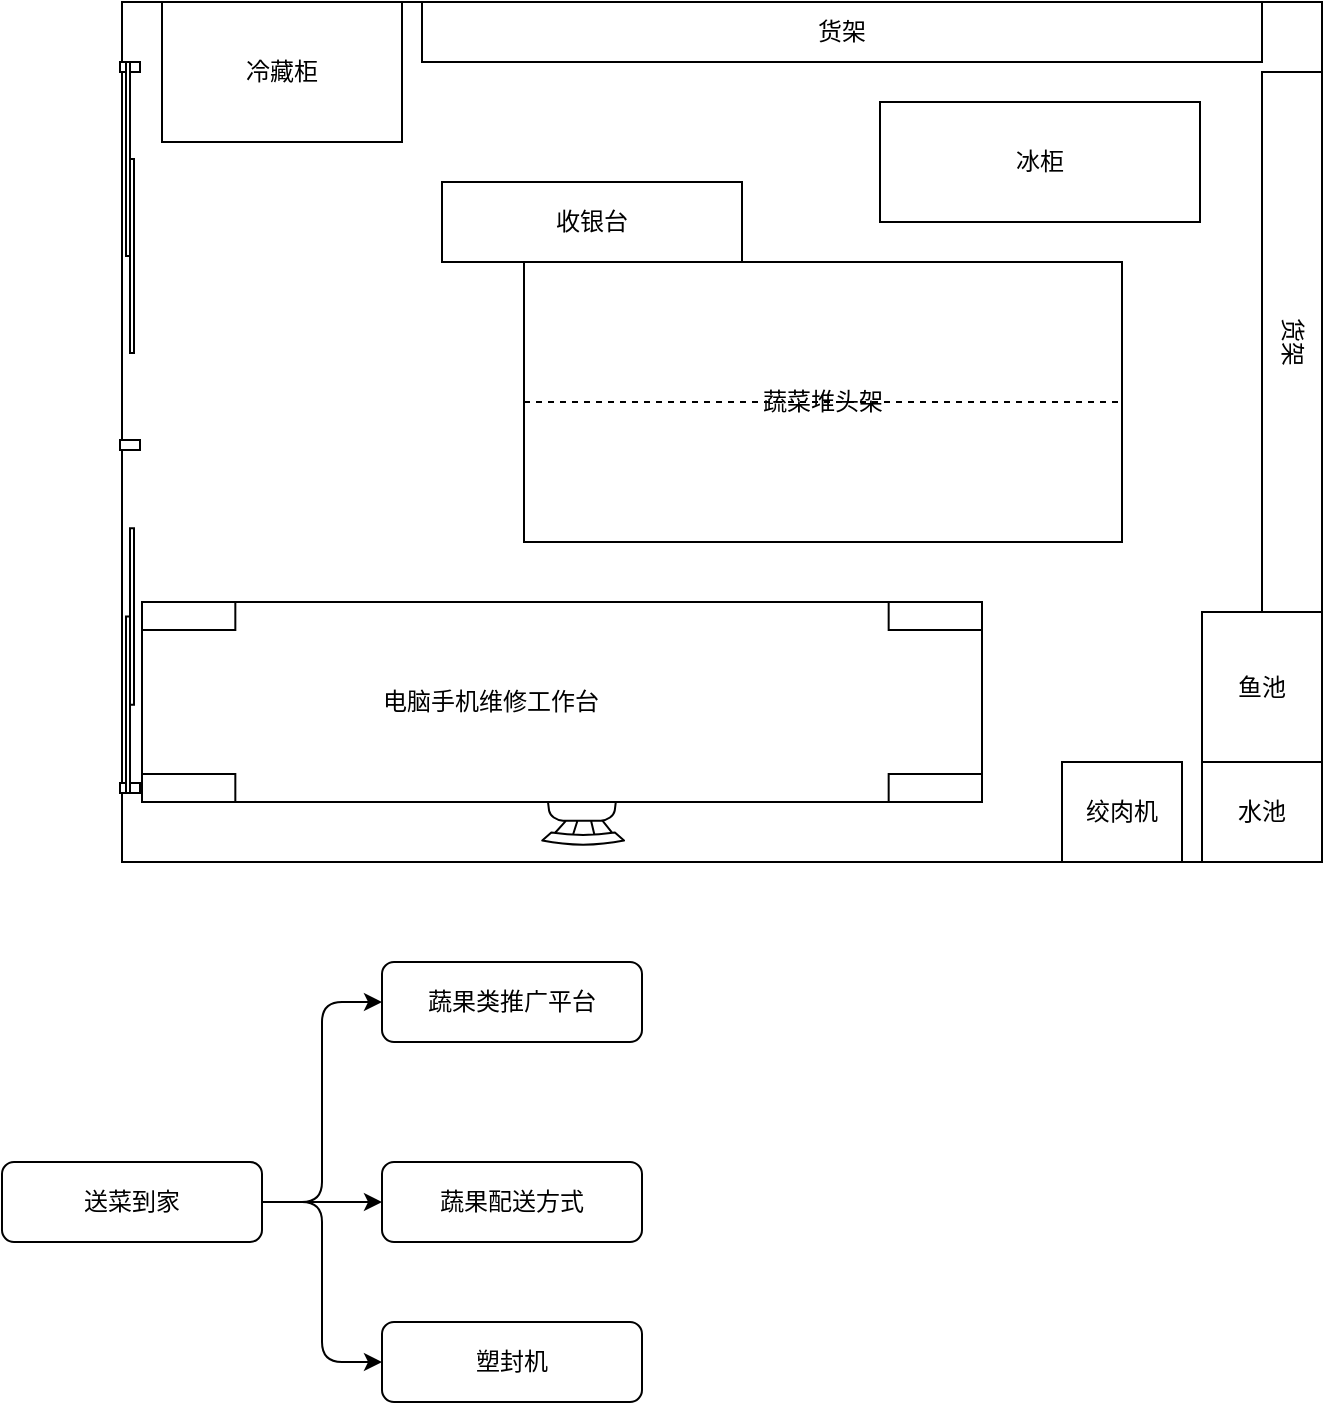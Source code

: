 <mxfile version="13.7.9" type="github">
  <diagram id="Nf25iYnUFrOJCkZ64i39" name="第 1 页">
    <mxGraphModel dx="1422" dy="772" grid="1" gridSize="10" guides="1" tooltips="1" connect="1" arrows="1" fold="1" page="1" pageScale="1" pageWidth="827" pageHeight="1169" math="0" shadow="0">
      <root>
        <mxCell id="0" />
        <mxCell id="1" parent="0" />
        <mxCell id="nwzyYmB0595iHeJDCp7D-1" value="" style="rounded=0;whiteSpace=wrap;html=1;" parent="1" vertex="1">
          <mxGeometry x="140" y="50" width="600" height="430" as="geometry" />
        </mxCell>
        <mxCell id="nwzyYmB0595iHeJDCp7D-2" value="货架" style="rounded=0;whiteSpace=wrap;html=1;" parent="1" vertex="1">
          <mxGeometry x="290" y="50" width="420" height="30" as="geometry" />
        </mxCell>
        <mxCell id="nwzyYmB0595iHeJDCp7D-4" value="冷藏柜" style="rounded=0;whiteSpace=wrap;html=1;" parent="1" vertex="1">
          <mxGeometry x="160" y="50" width="120" height="70" as="geometry" />
        </mxCell>
        <mxCell id="nwzyYmB0595iHeJDCp7D-6" value="货架" style="rounded=0;whiteSpace=wrap;html=1;rotation=90;" parent="1" vertex="1">
          <mxGeometry x="590" y="205" width="270" height="30" as="geometry" />
        </mxCell>
        <mxCell id="nwzyYmB0595iHeJDCp7D-7" value="水池" style="rounded=0;whiteSpace=wrap;html=1;" parent="1" vertex="1">
          <mxGeometry x="680" y="430" width="60" height="50" as="geometry" />
        </mxCell>
        <mxCell id="nwzyYmB0595iHeJDCp7D-10" value="冰柜" style="rounded=0;whiteSpace=wrap;html=1;" parent="1" vertex="1">
          <mxGeometry x="519" y="100" width="160" height="60" as="geometry" />
        </mxCell>
        <mxCell id="nwzyYmB0595iHeJDCp7D-11" value="蔬菜堆头架" style="rounded=0;whiteSpace=wrap;html=1;" parent="1" vertex="1">
          <mxGeometry x="341" y="180" width="299" height="140" as="geometry" />
        </mxCell>
        <mxCell id="nwzyYmB0595iHeJDCp7D-12" value="" style="endArrow=none;html=1;exitX=0;exitY=0.5;exitDx=0;exitDy=0;entryX=1;entryY=0.5;entryDx=0;entryDy=0;dashed=1;" parent="1" source="nwzyYmB0595iHeJDCp7D-11" target="nwzyYmB0595iHeJDCp7D-11" edge="1">
          <mxGeometry width="50" height="50" relative="1" as="geometry">
            <mxPoint x="390" y="270" as="sourcePoint" />
            <mxPoint x="440" y="220" as="targetPoint" />
          </mxGeometry>
        </mxCell>
        <mxCell id="nwzyYmB0595iHeJDCp7D-16" value="" style="verticalLabelPosition=bottom;html=1;verticalAlign=top;align=center;shape=mxgraph.floorplan.doorSlidingGlass;dx=0.25;rotation=-90;flipH=0;flipV=1;" parent="1" vertex="1">
          <mxGeometry x="55.75" y="352.25" width="176.5" height="10" as="geometry" />
        </mxCell>
        <mxCell id="nwzyYmB0595iHeJDCp7D-9" value="绞肉机" style="rounded=0;whiteSpace=wrap;html=1;" parent="1" vertex="1">
          <mxGeometry x="610" y="430" width="60" height="50" as="geometry" />
        </mxCell>
        <mxCell id="nwzyYmB0595iHeJDCp7D-17" value="鱼池" style="rounded=0;whiteSpace=wrap;html=1;" parent="1" vertex="1">
          <mxGeometry x="680" y="355" width="60" height="75" as="geometry" />
        </mxCell>
        <mxCell id="Er02y2Thm-W4wve5660Y-6" value="" style="verticalLabelPosition=bottom;html=1;verticalAlign=top;align=center;shape=mxgraph.floorplan.doorSlidingGlass;dx=0.25;rotation=90;" parent="1" vertex="1">
          <mxGeometry x="47" y="172" width="194" height="10" as="geometry" />
        </mxCell>
        <mxCell id="nwzyYmB0595iHeJDCp7D-13" value="收银台" style="rounded=0;whiteSpace=wrap;html=1;" parent="1" vertex="1">
          <mxGeometry x="300" y="140" width="150" height="40" as="geometry" />
        </mxCell>
        <mxCell id="Er02y2Thm-W4wve5660Y-1" value="" style="verticalLabelPosition=bottom;html=1;verticalAlign=top;align=center;shape=mxgraph.floorplan.chair;rotation=-180;" parent="1" vertex="1">
          <mxGeometry x="350" y="420" width="41" height="52" as="geometry" />
        </mxCell>
        <mxCell id="Er02y2Thm-W4wve5660Y-5" value="" style="group" parent="1" vertex="1" connectable="0">
          <mxGeometry x="150" y="350" width="420" height="100" as="geometry" />
        </mxCell>
        <mxCell id="Er02y2Thm-W4wve5660Y-2" value="" style="verticalLabelPosition=bottom;html=1;verticalAlign=top;align=center;shape=mxgraph.floorplan.table;" parent="Er02y2Thm-W4wve5660Y-5" vertex="1">
          <mxGeometry width="420" height="100" as="geometry" />
        </mxCell>
        <mxCell id="Er02y2Thm-W4wve5660Y-3" value="电脑手机维修工作台" style="text;html=1;align=center;verticalAlign=middle;resizable=0;points=[];autosize=1;" parent="Er02y2Thm-W4wve5660Y-5" vertex="1">
          <mxGeometry x="113.591" y="40" width="120" height="20" as="geometry" />
        </mxCell>
        <mxCell id="iucjZI9LGjL3_A4zwne5-1" value="塑封机" style="rounded=1;whiteSpace=wrap;html=1;" vertex="1" parent="1">
          <mxGeometry x="270" y="710" width="130" height="40" as="geometry" />
        </mxCell>
        <mxCell id="iucjZI9LGjL3_A4zwne5-2" value="送菜到家" style="rounded=1;whiteSpace=wrap;html=1;" vertex="1" parent="1">
          <mxGeometry x="80" y="630" width="130" height="40" as="geometry" />
        </mxCell>
        <mxCell id="iucjZI9LGjL3_A4zwne5-3" value="蔬果类推广平台" style="rounded=1;whiteSpace=wrap;html=1;" vertex="1" parent="1">
          <mxGeometry x="270" y="530" width="130" height="40" as="geometry" />
        </mxCell>
        <mxCell id="iucjZI9LGjL3_A4zwne5-4" value="蔬果配送方式" style="rounded=1;whiteSpace=wrap;html=1;" vertex="1" parent="1">
          <mxGeometry x="270" y="630" width="130" height="40" as="geometry" />
        </mxCell>
        <mxCell id="iucjZI9LGjL3_A4zwne5-5" value="" style="edgeStyle=elbowEdgeStyle;elbow=horizontal;endArrow=classic;html=1;exitX=1;exitY=0.5;exitDx=0;exitDy=0;" edge="1" parent="1" source="iucjZI9LGjL3_A4zwne5-2" target="iucjZI9LGjL3_A4zwne5-3">
          <mxGeometry width="50" height="50" relative="1" as="geometry">
            <mxPoint x="180" y="600" as="sourcePoint" />
            <mxPoint x="230" y="550" as="targetPoint" />
          </mxGeometry>
        </mxCell>
        <mxCell id="iucjZI9LGjL3_A4zwne5-6" value="" style="edgeStyle=elbowEdgeStyle;elbow=horizontal;endArrow=classic;html=1;exitX=1;exitY=0.5;exitDx=0;exitDy=0;entryX=0;entryY=0.5;entryDx=0;entryDy=0;" edge="1" parent="1" source="iucjZI9LGjL3_A4zwne5-2" target="iucjZI9LGjL3_A4zwne5-1">
          <mxGeometry width="50" height="50" relative="1" as="geometry">
            <mxPoint x="220" y="660" as="sourcePoint" />
            <mxPoint x="280" y="560" as="targetPoint" />
          </mxGeometry>
        </mxCell>
        <mxCell id="iucjZI9LGjL3_A4zwne5-7" value="" style="edgeStyle=elbowEdgeStyle;elbow=horizontal;endArrow=classic;html=1;exitX=1;exitY=0.5;exitDx=0;exitDy=0;entryX=0;entryY=0.5;entryDx=0;entryDy=0;" edge="1" parent="1" source="iucjZI9LGjL3_A4zwne5-2" target="iucjZI9LGjL3_A4zwne5-4">
          <mxGeometry width="50" height="50" relative="1" as="geometry">
            <mxPoint x="230" y="670" as="sourcePoint" />
            <mxPoint x="290" y="570" as="targetPoint" />
          </mxGeometry>
        </mxCell>
      </root>
    </mxGraphModel>
  </diagram>
</mxfile>
